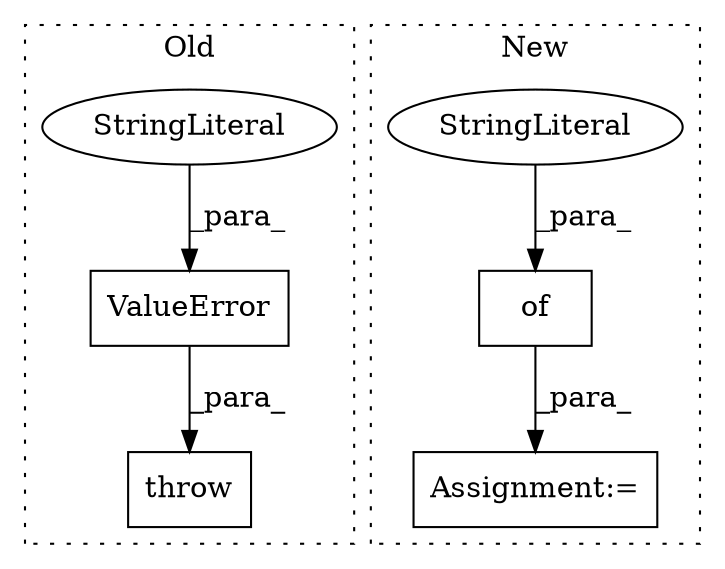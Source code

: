 digraph G {
subgraph cluster0 {
1 [label="ValueError" a="32" s="1758,1796" l="11,1" shape="box"];
3 [label="StringLiteral" a="45" s="1769" l="27" shape="ellipse"];
5 [label="throw" a="53" s="1752" l="6" shape="box"];
label = "Old";
style="dotted";
}
subgraph cluster1 {
2 [label="of" a="32" s="1016,1047" l="3,1" shape="box"];
4 [label="StringLiteral" a="45" s="1030" l="17" shape="ellipse"];
6 [label="Assignment:=" a="7" s="979" l="1" shape="box"];
label = "New";
style="dotted";
}
1 -> 5 [label="_para_"];
2 -> 6 [label="_para_"];
3 -> 1 [label="_para_"];
4 -> 2 [label="_para_"];
}